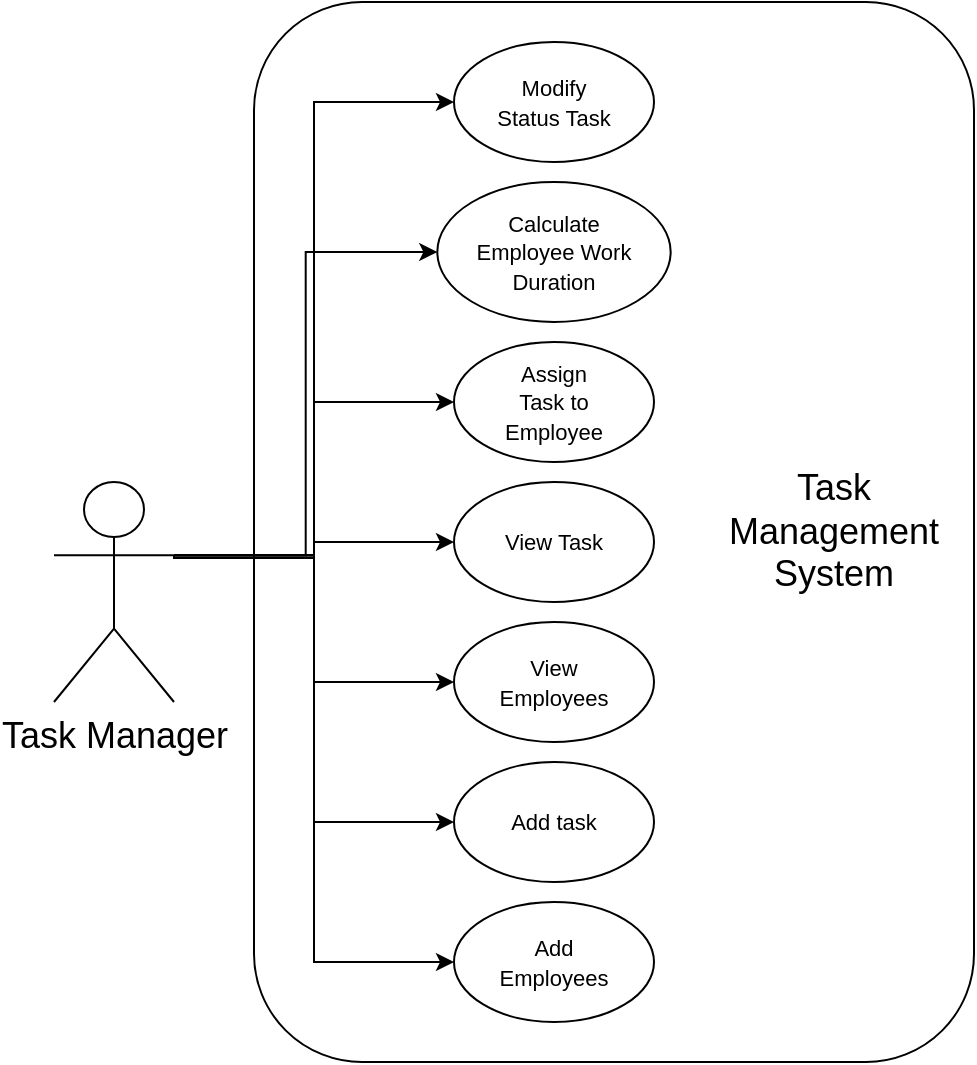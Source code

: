 <mxfile version="26.1.1" pages="3">
  <diagram id="VKGeybWLVRhws4sotMIS" name="UseCaseDiag">
    <mxGraphModel dx="1638" dy="638" grid="1" gridSize="10" guides="1" tooltips="1" connect="1" arrows="1" fold="1" page="1" pageScale="1" pageWidth="827" pageHeight="1169" math="0" shadow="0">
      <root>
        <mxCell id="0" />
        <mxCell id="1" parent="0" />
        <mxCell id="6fCc-tr_FX-mqKk12HPe-21" value="" style="rounded=1;whiteSpace=wrap;html=1;shadow=0;strokeColor=default;" vertex="1" parent="1">
          <mxGeometry x="190" y="10" width="360" height="530" as="geometry" />
        </mxCell>
        <mxCell id="6fCc-tr_FX-mqKk12HPe-22" style="edgeStyle=orthogonalEdgeStyle;rounded=0;orthogonalLoop=1;jettySize=auto;html=1;entryX=0;entryY=0.5;entryDx=0;entryDy=0;" edge="1" parent="1" target="6fCc-tr_FX-mqKk12HPe-6">
          <mxGeometry relative="1" as="geometry">
            <mxPoint x="150" y="287" as="sourcePoint" />
            <Array as="points">
              <mxPoint x="220" y="288" />
              <mxPoint x="220" y="60" />
            </Array>
          </mxGeometry>
        </mxCell>
        <mxCell id="6fCc-tr_FX-mqKk12HPe-26" style="edgeStyle=orthogonalEdgeStyle;rounded=0;orthogonalLoop=1;jettySize=auto;html=1;exitX=1;exitY=0.333;exitDx=0;exitDy=0;exitPerimeter=0;entryX=0;entryY=0.5;entryDx=0;entryDy=0;" edge="1" parent="1" source="6fCc-tr_FX-mqKk12HPe-1" target="6fCc-tr_FX-mqKk12HPe-9">
          <mxGeometry relative="1" as="geometry" />
        </mxCell>
        <mxCell id="6fCc-tr_FX-mqKk12HPe-27" style="edgeStyle=orthogonalEdgeStyle;rounded=0;orthogonalLoop=1;jettySize=auto;html=1;exitX=1;exitY=0.333;exitDx=0;exitDy=0;exitPerimeter=0;entryX=0;entryY=0.5;entryDx=0;entryDy=0;" edge="1" parent="1" source="6fCc-tr_FX-mqKk12HPe-1" target="6fCc-tr_FX-mqKk12HPe-10">
          <mxGeometry relative="1" as="geometry" />
        </mxCell>
        <mxCell id="6fCc-tr_FX-mqKk12HPe-28" style="edgeStyle=orthogonalEdgeStyle;rounded=0;orthogonalLoop=1;jettySize=auto;html=1;exitX=1;exitY=0.333;exitDx=0;exitDy=0;exitPerimeter=0;entryX=0;entryY=0.5;entryDx=0;entryDy=0;" edge="1" parent="1" source="6fCc-tr_FX-mqKk12HPe-1" target="6fCc-tr_FX-mqKk12HPe-16">
          <mxGeometry relative="1" as="geometry" />
        </mxCell>
        <mxCell id="6fCc-tr_FX-mqKk12HPe-29" style="edgeStyle=orthogonalEdgeStyle;rounded=0;orthogonalLoop=1;jettySize=auto;html=1;exitX=1;exitY=0.333;exitDx=0;exitDy=0;exitPerimeter=0;entryX=0;entryY=0.5;entryDx=0;entryDy=0;" edge="1" parent="1" source="6fCc-tr_FX-mqKk12HPe-1" target="6fCc-tr_FX-mqKk12HPe-18">
          <mxGeometry relative="1" as="geometry" />
        </mxCell>
        <mxCell id="6fCc-tr_FX-mqKk12HPe-30" style="edgeStyle=orthogonalEdgeStyle;rounded=0;orthogonalLoop=1;jettySize=auto;html=1;exitX=1;exitY=0.333;exitDx=0;exitDy=0;exitPerimeter=0;entryX=0;entryY=0.5;entryDx=0;entryDy=0;" edge="1" parent="1" source="6fCc-tr_FX-mqKk12HPe-1" target="6fCc-tr_FX-mqKk12HPe-8">
          <mxGeometry relative="1" as="geometry" />
        </mxCell>
        <mxCell id="6fCc-tr_FX-mqKk12HPe-31" style="edgeStyle=orthogonalEdgeStyle;rounded=0;orthogonalLoop=1;jettySize=auto;html=1;exitX=1;exitY=0.333;exitDx=0;exitDy=0;exitPerimeter=0;entryX=0;entryY=0.5;entryDx=0;entryDy=0;" edge="1" parent="1" source="6fCc-tr_FX-mqKk12HPe-1" target="6fCc-tr_FX-mqKk12HPe-7">
          <mxGeometry relative="1" as="geometry" />
        </mxCell>
        <mxCell id="6fCc-tr_FX-mqKk12HPe-1" value="&lt;font style=&quot;font-size: 18px;&quot;&gt;Task Manager&lt;/font&gt;" style="shape=umlActor;verticalLabelPosition=bottom;verticalAlign=top;html=1;outlineConnect=0;" vertex="1" parent="1">
          <mxGeometry x="90" y="250" width="60" height="110" as="geometry" />
        </mxCell>
        <mxCell id="6fCc-tr_FX-mqKk12HPe-6" value="" style="ellipse;whiteSpace=wrap;html=1;" vertex="1" parent="1">
          <mxGeometry x="290" y="30" width="100" height="60" as="geometry" />
        </mxCell>
        <mxCell id="6fCc-tr_FX-mqKk12HPe-7" value="" style="ellipse;whiteSpace=wrap;html=1;" vertex="1" parent="1">
          <mxGeometry x="281.66" y="100" width="116.67" height="70" as="geometry" />
        </mxCell>
        <mxCell id="6fCc-tr_FX-mqKk12HPe-8" value="" style="ellipse;whiteSpace=wrap;html=1;" vertex="1" parent="1">
          <mxGeometry x="290" y="180" width="100" height="60" as="geometry" />
        </mxCell>
        <mxCell id="6fCc-tr_FX-mqKk12HPe-9" value="" style="ellipse;whiteSpace=wrap;html=1;" vertex="1" parent="1">
          <mxGeometry x="290" y="250" width="100" height="60" as="geometry" />
        </mxCell>
        <mxCell id="6fCc-tr_FX-mqKk12HPe-10" value="" style="ellipse;whiteSpace=wrap;html=1;" vertex="1" parent="1">
          <mxGeometry x="290" y="320" width="100" height="60" as="geometry" />
        </mxCell>
        <mxCell id="6fCc-tr_FX-mqKk12HPe-11" value="&lt;font style=&quot;font-size: 11px;&quot;&gt;Modify Status Task&lt;/font&gt;" style="text;html=1;align=center;verticalAlign=middle;whiteSpace=wrap;rounded=0;" vertex="1" parent="1">
          <mxGeometry x="310" y="45" width="60" height="30" as="geometry" />
        </mxCell>
        <mxCell id="6fCc-tr_FX-mqKk12HPe-12" value="&lt;font style=&quot;font-size: 11px;&quot;&gt;Calculate Employee Work Duration&lt;/font&gt;" style="text;html=1;align=center;verticalAlign=middle;whiteSpace=wrap;rounded=0;" vertex="1" parent="1">
          <mxGeometry x="300" y="117.5" width="80" height="35" as="geometry" />
        </mxCell>
        <mxCell id="6fCc-tr_FX-mqKk12HPe-13" value="&lt;font style=&quot;font-size: 11px;&quot;&gt;Assign Task to Employee&lt;/font&gt;" style="text;html=1;align=center;verticalAlign=middle;whiteSpace=wrap;rounded=0;" vertex="1" parent="1">
          <mxGeometry x="310" y="195" width="60" height="30" as="geometry" />
        </mxCell>
        <mxCell id="6fCc-tr_FX-mqKk12HPe-14" value="&lt;font style=&quot;font-size: 11px;&quot;&gt;View Task&lt;/font&gt;" style="text;html=1;align=center;verticalAlign=middle;whiteSpace=wrap;rounded=0;" vertex="1" parent="1">
          <mxGeometry x="310" y="265" width="60" height="30" as="geometry" />
        </mxCell>
        <mxCell id="6fCc-tr_FX-mqKk12HPe-15" value="&lt;font style=&quot;font-size: 11px;&quot;&gt;View Employees&lt;/font&gt;" style="text;html=1;align=center;verticalAlign=middle;whiteSpace=wrap;rounded=0;" vertex="1" parent="1">
          <mxGeometry x="310" y="335" width="60" height="30" as="geometry" />
        </mxCell>
        <mxCell id="6fCc-tr_FX-mqKk12HPe-16" value="" style="ellipse;whiteSpace=wrap;html=1;" vertex="1" parent="1">
          <mxGeometry x="290" y="390" width="100" height="60" as="geometry" />
        </mxCell>
        <mxCell id="6fCc-tr_FX-mqKk12HPe-17" value="&lt;font style=&quot;font-size: 11px;&quot;&gt;Add task&lt;/font&gt;" style="text;html=1;align=center;verticalAlign=middle;whiteSpace=wrap;rounded=0;" vertex="1" parent="1">
          <mxGeometry x="310" y="405" width="60" height="30" as="geometry" />
        </mxCell>
        <mxCell id="6fCc-tr_FX-mqKk12HPe-18" value="" style="ellipse;whiteSpace=wrap;html=1;" vertex="1" parent="1">
          <mxGeometry x="290" y="460" width="100" height="60" as="geometry" />
        </mxCell>
        <mxCell id="6fCc-tr_FX-mqKk12HPe-19" value="&lt;font style=&quot;font-size: 11px;&quot;&gt;Add Employees&lt;/font&gt;" style="text;html=1;align=center;verticalAlign=middle;whiteSpace=wrap;rounded=0;" vertex="1" parent="1">
          <mxGeometry x="310" y="475" width="60" height="30" as="geometry" />
        </mxCell>
        <mxCell id="6fCc-tr_FX-mqKk12HPe-34" value="&lt;font style=&quot;font-size: 18px;&quot;&gt;Task Management System&lt;/font&gt;" style="text;html=1;align=center;verticalAlign=middle;whiteSpace=wrap;rounded=0;" vertex="1" parent="1">
          <mxGeometry x="420" y="225" width="120" height="100" as="geometry" />
        </mxCell>
      </root>
    </mxGraphModel>
  </diagram>
  <diagram id="MboiVmwZRhpDa_53gLs7" name="PackageDiag">
    <mxGraphModel dx="3480" dy="1167" grid="1" gridSize="10" guides="1" tooltips="1" connect="1" arrows="1" fold="1" page="1" pageScale="1" pageWidth="827" pageHeight="1169" math="0" shadow="0">
      <root>
        <mxCell id="0" />
        <mxCell id="1" parent="0" />
        <mxCell id="WvUwmFyPBYXAqWF3TWaz-2" value="" style="group" vertex="1" connectable="0" parent="1">
          <mxGeometry x="1045.5" y="290" width="272.5" height="530" as="geometry" />
        </mxCell>
        <mxCell id="WvUwmFyPBYXAqWF3TWaz-3" value="" style="group" vertex="1" connectable="0" parent="WvUwmFyPBYXAqWF3TWaz-2">
          <mxGeometry width="272.5" height="530" as="geometry" />
        </mxCell>
        <mxCell id="WvUwmFyPBYXAqWF3TWaz-4" value="" style="shape=folder;fontStyle=1;spacingTop=10;tabWidth=123;tabHeight=24;tabPosition=left;html=1;rounded=0;shadow=0;comic=0;labelBackgroundColor=none;strokeWidth=1;fontFamily=Verdana;fontSize=10;align=center;" vertex="1" parent="WvUwmFyPBYXAqWF3TWaz-3">
          <mxGeometry width="270" height="530" as="geometry" />
        </mxCell>
        <mxCell id="WvUwmFyPBYXAqWF3TWaz-5" value="" style="triangle;whiteSpace=wrap;html=1;rounded=0;shadow=0;comic=0;labelBackgroundColor=none;strokeWidth=1;fontFamily=Verdana;fontSize=10;align=center;rotation=-90;" vertex="1" parent="WvUwmFyPBYXAqWF3TWaz-3">
          <mxGeometry x="100" y="2" width="15" height="20" as="geometry" />
        </mxCell>
        <mxCell id="WvUwmFyPBYXAqWF3TWaz-12" value="&lt;font style=&quot;font-size: 24px;&quot;&gt;Data Model&lt;/font&gt;" style="text;align=center;fontStyle=1;verticalAlign=middle;spacingLeft=3;spacingRight=3;strokeColor=none;rotatable=0;points=[[0,0.5],[1,0.5]];portConstraint=eastwest;html=1;" vertex="1" parent="WvUwmFyPBYXAqWF3TWaz-3">
          <mxGeometry x="14.5" y="40" width="183" height="65" as="geometry" />
        </mxCell>
        <mxCell id="WvUwmFyPBYXAqWF3TWaz-42" value="" style="rounded=0;whiteSpace=wrap;html=1;" vertex="1" parent="WvUwmFyPBYXAqWF3TWaz-3">
          <mxGeometry x="45.5" y="130" width="150" height="80" as="geometry" />
        </mxCell>
        <mxCell id="WvUwmFyPBYXAqWF3TWaz-43" value="&lt;font style=&quot;font-size: 18px;&quot;&gt;&lt;b style=&quot;&quot;&gt;Employee&lt;/b&gt;&lt;/font&gt;" style="text;html=1;align=center;verticalAlign=middle;whiteSpace=wrap;rounded=0;" vertex="1" parent="WvUwmFyPBYXAqWF3TWaz-3">
          <mxGeometry x="67" y="152.5" width="107" height="35" as="geometry" />
        </mxCell>
        <mxCell id="WvUwmFyPBYXAqWF3TWaz-44" value="" style="rounded=0;whiteSpace=wrap;html=1;" vertex="1" parent="WvUwmFyPBYXAqWF3TWaz-3">
          <mxGeometry x="60" y="260" width="150" height="80" as="geometry" />
        </mxCell>
        <mxCell id="WvUwmFyPBYXAqWF3TWaz-45" value="&lt;font style=&quot;font-size: 18px;&quot;&gt;&lt;b style=&quot;&quot;&gt;Task&lt;/b&gt;&lt;/font&gt;" style="text;html=1;align=center;verticalAlign=middle;whiteSpace=wrap;rounded=0;" vertex="1" parent="WvUwmFyPBYXAqWF3TWaz-3">
          <mxGeometry x="97.5" y="282.5" width="75" height="35" as="geometry" />
        </mxCell>
        <mxCell id="WvUwmFyPBYXAqWF3TWaz-64" style="edgeStyle=orthogonalEdgeStyle;rounded=0;orthogonalLoop=1;jettySize=auto;html=1;entryX=0.25;entryY=1;entryDx=0;entryDy=0;" edge="1" parent="WvUwmFyPBYXAqWF3TWaz-3" source="WvUwmFyPBYXAqWF3TWaz-46" target="WvUwmFyPBYXAqWF3TWaz-44">
          <mxGeometry relative="1" as="geometry" />
        </mxCell>
        <mxCell id="WvUwmFyPBYXAqWF3TWaz-65" value="Extends" style="edgeLabel;html=1;align=center;verticalAlign=middle;resizable=0;points=[];" vertex="1" connectable="0" parent="WvUwmFyPBYXAqWF3TWaz-64">
          <mxGeometry x="0.196" y="2" relative="1" as="geometry">
            <mxPoint x="1" as="offset" />
          </mxGeometry>
        </mxCell>
        <mxCell id="WvUwmFyPBYXAqWF3TWaz-46" value="" style="rounded=0;whiteSpace=wrap;html=1;" vertex="1" parent="WvUwmFyPBYXAqWF3TWaz-3">
          <mxGeometry x="14.5" y="422.5" width="112.5" height="60" as="geometry" />
        </mxCell>
        <mxCell id="WvUwmFyPBYXAqWF3TWaz-47" value="&lt;font style=&quot;font-size: 14px;&quot;&gt;&lt;b style=&quot;&quot;&gt;SimpleTask&lt;/b&gt;&lt;/font&gt;" style="text;html=1;align=center;verticalAlign=middle;whiteSpace=wrap;rounded=0;" vertex="1" parent="WvUwmFyPBYXAqWF3TWaz-3">
          <mxGeometry x="32.25" y="435" width="87.75" height="35" as="geometry" />
        </mxCell>
        <mxCell id="WvUwmFyPBYXAqWF3TWaz-61" style="edgeStyle=orthogonalEdgeStyle;rounded=0;orthogonalLoop=1;jettySize=auto;html=1;exitX=0.5;exitY=0;exitDx=0;exitDy=0;entryX=0.75;entryY=1;entryDx=0;entryDy=0;" edge="1" parent="WvUwmFyPBYXAqWF3TWaz-3" source="WvUwmFyPBYXAqWF3TWaz-49" target="WvUwmFyPBYXAqWF3TWaz-44">
          <mxGeometry relative="1" as="geometry" />
        </mxCell>
        <mxCell id="WvUwmFyPBYXAqWF3TWaz-66" value="Extends" style="edgeLabel;html=1;align=center;verticalAlign=middle;resizable=0;points=[];" vertex="1" connectable="0" parent="WvUwmFyPBYXAqWF3TWaz-61">
          <mxGeometry x="0.437" y="1" relative="1" as="geometry">
            <mxPoint as="offset" />
          </mxGeometry>
        </mxCell>
        <mxCell id="WvUwmFyPBYXAqWF3TWaz-49" value="" style="rounded=0;whiteSpace=wrap;html=1;" vertex="1" parent="WvUwmFyPBYXAqWF3TWaz-3">
          <mxGeometry x="144.5" y="422.5" width="112.5" height="60" as="geometry" />
        </mxCell>
        <mxCell id="WvUwmFyPBYXAqWF3TWaz-51" value="&lt;b&gt;ComplexTask&lt;/b&gt;" style="text;html=1;align=center;verticalAlign=middle;whiteSpace=wrap;rounded=0;" vertex="1" parent="WvUwmFyPBYXAqWF3TWaz-3">
          <mxGeometry x="162.75" y="437.5" width="76" height="30" as="geometry" />
        </mxCell>
        <mxCell id="WvUwmFyPBYXAqWF3TWaz-13" style="edgeStyle=none;rounded=0;html=1;entryX=0.502;entryY=0.107;entryPerimeter=0;dashed=1;labelBackgroundColor=none;startFill=0;endArrow=open;endFill=0;endSize=10;fontFamily=Verdana;fontSize=10;entryDx=0;entryDy=0;" edge="1" parent="1" source="WvUwmFyPBYXAqWF3TWaz-15" target="WvUwmFyPBYXAqWF3TWaz-17">
          <mxGeometry relative="1" as="geometry" />
        </mxCell>
        <mxCell id="WvUwmFyPBYXAqWF3TWaz-14" style="edgeStyle=elbowEdgeStyle;rounded=0;html=1;dashed=1;labelBackgroundColor=none;startFill=0;endArrow=open;endFill=0;endSize=10;fontFamily=Verdana;fontSize=10;elbow=vertical;" edge="1" parent="1" source="WvUwmFyPBYXAqWF3TWaz-15" target="WvUwmFyPBYXAqWF3TWaz-4">
          <mxGeometry relative="1" as="geometry" />
        </mxCell>
        <mxCell id="WvUwmFyPBYXAqWF3TWaz-15" value="" style="shape=folder;fontStyle=1;spacingTop=10;tabWidth=123;tabHeight=24;tabPosition=left;html=1;rounded=0;shadow=0;comic=0;labelBackgroundColor=none;strokeColor=#000000;strokeWidth=1;fillColor=#ffffff;fontFamily=Verdana;fontSize=10;fontColor=#000000;align=center;" vertex="1" parent="1">
          <mxGeometry x="440.5" y="474.5" width="515" height="240" as="geometry" />
        </mxCell>
        <mxCell id="WvUwmFyPBYXAqWF3TWaz-16" style="edgeStyle=none;rounded=0;html=1;dashed=1;labelBackgroundColor=none;startFill=0;endArrow=open;endFill=0;endSize=10;fontFamily=Verdana;fontSize=10;exitX=1.003;exitY=0.363;exitPerimeter=0;" edge="1" parent="1" source="WvUwmFyPBYXAqWF3TWaz-17" target="WvUwmFyPBYXAqWF3TWaz-4">
          <mxGeometry relative="1" as="geometry" />
        </mxCell>
        <mxCell id="WvUwmFyPBYXAqWF3TWaz-17" value="" style="shape=folder;fontStyle=1;spacingTop=10;tabWidth=123;tabHeight=24;tabPosition=left;html=1;rounded=0;shadow=0;comic=0;labelBackgroundColor=none;strokeWidth=1;fontFamily=Verdana;fontSize=10;align=center;" vertex="1" parent="1">
          <mxGeometry x="440" y="770" width="520" height="240" as="geometry" />
        </mxCell>
        <mxCell id="WvUwmFyPBYXAqWF3TWaz-18" value="" style="triangle;whiteSpace=wrap;html=1;rounded=0;shadow=0;comic=0;labelBackgroundColor=none;strokeWidth=1;fontFamily=Verdana;fontSize=10;align=center;rotation=-90;" vertex="1" parent="1">
          <mxGeometry x="649.5" y="776.5" width="15" height="20" as="geometry" />
        </mxCell>
        <mxCell id="WvUwmFyPBYXAqWF3TWaz-19" value="" style="triangle;whiteSpace=wrap;html=1;rounded=0;shadow=0;comic=0;labelBackgroundColor=none;strokeColor=#000000;strokeWidth=1;fillColor=#ffffff;fontFamily=Verdana;fontSize=10;fontColor=#000000;align=center;rotation=-90;" vertex="1" parent="1">
          <mxGeometry x="538.5" y="476.5" width="15" height="20" as="geometry" />
        </mxCell>
        <mxCell id="WvUwmFyPBYXAqWF3TWaz-20" style="edgeStyle=none;rounded=0;html=1;dashed=1;labelBackgroundColor=none;startFill=0;endArrow=open;endFill=0;endSize=10;fontFamily=Verdana;fontSize=10;entryX=0.495;entryY=0.115;entryDx=0;entryDy=0;entryPerimeter=0;exitX=0.5;exitY=1;exitDx=0;exitDy=0;exitPerimeter=0;" edge="1" parent="1" source="WvUwmFyPBYXAqWF3TWaz-28" target="WvUwmFyPBYXAqWF3TWaz-15">
          <mxGeometry relative="1" as="geometry">
            <mxPoint x="692.085" y="420.0" as="sourcePoint" />
            <mxPoint x="690" y="504.82" as="targetPoint" />
          </mxGeometry>
        </mxCell>
        <mxCell id="WvUwmFyPBYXAqWF3TWaz-21" style="edgeStyle=none;rounded=0;html=1;dashed=1;labelBackgroundColor=none;startFill=0;endArrow=open;endFill=0;endSize=10;fontFamily=Verdana;fontSize=10;entryX=0.013;entryY=0.363;entryDx=0;entryDy=0;entryPerimeter=0;exitX=0;exitY=0;exitDx=515;exitDy=132;exitPerimeter=0;" edge="1" parent="1" source="WvUwmFyPBYXAqWF3TWaz-28" target="WvUwmFyPBYXAqWF3TWaz-4">
          <mxGeometry relative="1" as="geometry">
            <mxPoint x="924.387" y="343.74" as="sourcePoint" />
          </mxGeometry>
        </mxCell>
        <mxCell id="WvUwmFyPBYXAqWF3TWaz-23" value="&lt;font style=&quot;font-size: 24px;&quot;&gt;Business Logic&lt;/font&gt;" style="text;align=center;fontStyle=1;verticalAlign=middle;spacingLeft=3;spacingRight=3;strokeColor=none;rotatable=0;points=[[0,0.5],[1,0.5]];portConstraint=eastwest;html=1;" vertex="1" parent="1">
          <mxGeometry x="466.5" y="510" width="183" height="65" as="geometry" />
        </mxCell>
        <mxCell id="WvUwmFyPBYXAqWF3TWaz-27" value="&lt;font style=&quot;font-size: 24px;&quot;&gt;Data Access&lt;/font&gt;" style="text;align=center;fontStyle=1;verticalAlign=middle;spacingLeft=3;spacingRight=3;strokeColor=none;rotatable=0;points=[[0,0.5],[1,0.5]];portConstraint=eastwest;html=1;" vertex="1" parent="1">
          <mxGeometry x="466.5" y="810" width="183" height="65" as="geometry" />
        </mxCell>
        <mxCell id="WvUwmFyPBYXAqWF3TWaz-28" value="" style="shape=folder;fontStyle=1;spacingTop=10;tabWidth=123;tabHeight=24;tabPosition=left;html=1;rounded=0;shadow=0;comic=0;labelBackgroundColor=none;strokeColor=#000000;strokeWidth=1;fillColor=#ffffff;fontFamily=Verdana;fontSize=10;fontColor=#000000;align=center;" vertex="1" parent="1">
          <mxGeometry x="440" y="180" width="515" height="240" as="geometry" />
        </mxCell>
        <mxCell id="WvUwmFyPBYXAqWF3TWaz-30" value="&lt;font style=&quot;font-size: 24px;&quot;&gt;GUI&lt;/font&gt;" style="text;align=center;fontStyle=1;verticalAlign=middle;spacingLeft=3;spacingRight=3;strokeColor=none;rotatable=0;points=[[0,0.5],[1,0.5]];portConstraint=eastwest;html=1;" vertex="1" parent="1">
          <mxGeometry x="440.5" y="210" width="103.5" height="65" as="geometry" />
        </mxCell>
        <mxCell id="WvUwmFyPBYXAqWF3TWaz-33" style="edgeStyle=orthogonalEdgeStyle;rounded=0;orthogonalLoop=1;jettySize=auto;html=1;exitX=0.75;exitY=0;exitDx=0;exitDy=0;entryX=1;entryY=0;entryDx=0;entryDy=0;" edge="1" parent="1" source="WvUwmFyPBYXAqWF3TWaz-31" target="WvUwmFyPBYXAqWF3TWaz-32">
          <mxGeometry relative="1" as="geometry" />
        </mxCell>
        <mxCell id="WvUwmFyPBYXAqWF3TWaz-31" value="" style="rounded=0;whiteSpace=wrap;html=1;" vertex="1" parent="1">
          <mxGeometry x="677" y="280" width="150" height="80" as="geometry" />
        </mxCell>
        <mxCell id="WvUwmFyPBYXAqWF3TWaz-32" value="&lt;font style=&quot;font-size: 18px;&quot;&gt;&lt;b style=&quot;&quot;&gt;GUI&lt;/b&gt;&lt;/font&gt;" style="text;html=1;align=center;verticalAlign=middle;whiteSpace=wrap;rounded=0;" vertex="1" parent="1">
          <mxGeometry x="714.5" y="302.5" width="75" height="35" as="geometry" />
        </mxCell>
        <mxCell id="WvUwmFyPBYXAqWF3TWaz-35" value="" style="rounded=0;whiteSpace=wrap;html=1;" vertex="1" parent="1">
          <mxGeometry x="677" y="590" width="150" height="80" as="geometry" />
        </mxCell>
        <mxCell id="WvUwmFyPBYXAqWF3TWaz-36" value="&lt;font style=&quot;font-size: 18px;&quot;&gt;&lt;b style=&quot;&quot;&gt;TaskService&lt;/b&gt;&lt;/font&gt;" style="text;html=1;align=center;verticalAlign=middle;whiteSpace=wrap;rounded=0;" vertex="1" parent="1">
          <mxGeometry x="694.25" y="612.5" width="115.5" height="35" as="geometry" />
        </mxCell>
        <mxCell id="WvUwmFyPBYXAqWF3TWaz-37" value="" style="rounded=0;whiteSpace=wrap;html=1;" vertex="1" parent="1">
          <mxGeometry x="490" y="890" width="198.5" height="80" as="geometry" />
        </mxCell>
        <mxCell id="WvUwmFyPBYXAqWF3TWaz-38" value="&lt;font style=&quot;font-size: 18px;&quot;&gt;&lt;b style=&quot;&quot;&gt;PersistanceUtility&lt;/b&gt;&lt;/font&gt;" style="text;html=1;align=center;verticalAlign=middle;whiteSpace=wrap;rounded=0;" vertex="1" parent="1">
          <mxGeometry x="510" y="912.5" width="160" height="35" as="geometry" />
        </mxCell>
        <mxCell id="WvUwmFyPBYXAqWF3TWaz-39" value="" style="rounded=0;whiteSpace=wrap;html=1;" vertex="1" parent="1">
          <mxGeometry x="750" y="890" width="180" height="80" as="geometry" />
        </mxCell>
        <mxCell id="WvUwmFyPBYXAqWF3TWaz-40" value="&lt;font style=&quot;font-size: 18px;&quot;&gt;&lt;b style=&quot;&quot;&gt;TaskRepository&lt;/b&gt;&lt;/font&gt;" style="text;html=1;align=center;verticalAlign=middle;whiteSpace=wrap;rounded=0;" vertex="1" parent="1">
          <mxGeometry x="770" y="912.5" width="150" height="35" as="geometry" />
        </mxCell>
      </root>
    </mxGraphModel>
  </diagram>
  <diagram id="2kjtcZp0F91dAEvhAOhE" name="ClassDiagram">
    <mxGraphModel dx="2625" dy="1305" grid="1" gridSize="10" guides="1" tooltips="1" connect="1" arrows="1" fold="1" page="1" pageScale="1" pageWidth="3300" pageHeight="4681" math="0" shadow="0">
      <root>
        <mxCell id="0" />
        <mxCell id="1" parent="0" />
        <mxCell id="84lccuRjiSS5nsWDbqrU-102" value="" style="group" vertex="1" connectable="0" parent="1">
          <mxGeometry x="550" y="230" width="600" height="440" as="geometry" />
        </mxCell>
        <mxCell id="84lccuRjiSS5nsWDbqrU-103" value="" style="shape=folder;fontStyle=1;spacingTop=10;tabWidth=40;tabHeight=14;tabPosition=left;html=1;whiteSpace=wrap;" vertex="1" parent="84lccuRjiSS5nsWDbqrU-102">
          <mxGeometry width="600" height="440" as="geometry" />
        </mxCell>
        <mxCell id="84lccuRjiSS5nsWDbqrU-104" value="TaskService" style="swimlane;fontStyle=2;align=center;verticalAlign=top;childLayout=stackLayout;horizontal=1;startSize=26;horizontalStack=0;resizeParent=1;resizeLast=0;collapsible=1;marginBottom=0;rounded=0;shadow=0;strokeWidth=1;" vertex="1" parent="84lccuRjiSS5nsWDbqrU-102">
          <mxGeometry x="210" y="76" width="350" height="330" as="geometry">
            <mxRectangle x="230" y="140" width="160" height="26" as="alternateBounds" />
          </mxGeometry>
        </mxCell>
        <mxCell id="84lccuRjiSS5nsWDbqrU-105" value="taskrepository: TaskRepository" style="text;align=left;verticalAlign=top;spacingLeft=4;spacingRight=4;overflow=hidden;rotatable=0;points=[[0,0.5],[1,0.5]];portConstraint=eastwest;rounded=0;shadow=0;html=0;" vertex="1" parent="84lccuRjiSS5nsWDbqrU-104">
          <mxGeometry y="26" width="350" height="26" as="geometry" />
        </mxCell>
        <mxCell id="84lccuRjiSS5nsWDbqrU-106" value="" style="line;html=1;strokeWidth=1;align=left;verticalAlign=middle;spacingTop=-1;spacingLeft=3;spacingRight=3;rotatable=0;labelPosition=right;points=[];portConstraint=eastwest;" vertex="1" parent="84lccuRjiSS5nsWDbqrU-104">
          <mxGeometry y="52" width="350" height="8" as="geometry" />
        </mxCell>
        <mxCell id="84lccuRjiSS5nsWDbqrU-107" value="addTask(Task): void" style="text;align=left;verticalAlign=top;spacingLeft=4;spacingRight=4;overflow=hidden;rotatable=0;points=[[0,0.5],[1,0.5]];portConstraint=eastwest;rounded=0;shadow=0;html=0;" vertex="1" parent="84lccuRjiSS5nsWDbqrU-104">
          <mxGeometry y="60" width="350" height="26" as="geometry" />
        </mxCell>
        <mxCell id="84lccuRjiSS5nsWDbqrU-108" value="addEmployee(Employee): void" style="text;align=left;verticalAlign=top;spacingLeft=4;spacingRight=4;overflow=hidden;rotatable=0;points=[[0,0.5],[1,0.5]];portConstraint=eastwest;rounded=0;shadow=0;html=0;" vertex="1" parent="84lccuRjiSS5nsWDbqrU-104">
          <mxGeometry y="86" width="350" height="26" as="geometry" />
        </mxCell>
        <mxCell id="84lccuRjiSS5nsWDbqrU-109" value="assignTaskToEmployee(Employee, Task): void" style="text;align=left;verticalAlign=top;spacingLeft=4;spacingRight=4;overflow=hidden;rotatable=0;points=[[0,0.5],[1,0.5]];portConstraint=eastwest;rounded=0;shadow=0;html=0;" vertex="1" parent="84lccuRjiSS5nsWDbqrU-104">
          <mxGeometry y="112" width="350" height="26" as="geometry" />
        </mxCell>
        <mxCell id="84lccuRjiSS5nsWDbqrU-110" value="modifyTaskStatus(int, String): boolean" style="text;align=left;verticalAlign=top;spacingLeft=4;spacingRight=4;overflow=hidden;rotatable=0;points=[[0,0.5],[1,0.5]];portConstraint=eastwest;rounded=0;shadow=0;html=0;" vertex="1" parent="84lccuRjiSS5nsWDbqrU-104">
          <mxGeometry y="138" width="350" height="26" as="geometry" />
        </mxCell>
        <mxCell id="84lccuRjiSS5nsWDbqrU-111" value="getAllTasks(): List&lt;Task&gt;" style="text;align=left;verticalAlign=top;spacingLeft=4;spacingRight=4;overflow=hidden;rotatable=0;points=[[0,0.5],[1,0.5]];portConstraint=eastwest;rounded=0;shadow=0;html=0;" vertex="1" parent="84lccuRjiSS5nsWDbqrU-104">
          <mxGeometry y="164" width="350" height="26" as="geometry" />
        </mxCell>
        <mxCell id="84lccuRjiSS5nsWDbqrU-112" value="loadData(): void" style="text;align=left;verticalAlign=top;spacingLeft=4;spacingRight=4;overflow=hidden;rotatable=0;points=[[0,0.5],[1,0.5]];portConstraint=eastwest;rounded=0;shadow=0;html=0;" vertex="1" parent="84lccuRjiSS5nsWDbqrU-104">
          <mxGeometry y="190" width="350" height="26" as="geometry" />
        </mxCell>
        <mxCell id="84lccuRjiSS5nsWDbqrU-113" value="calculateEmployeeWorkDuration(Employee): int" style="text;align=left;verticalAlign=top;spacingLeft=4;spacingRight=4;overflow=hidden;rotatable=0;points=[[0,0.5],[1,0.5]];portConstraint=eastwest;rounded=0;shadow=0;html=0;" vertex="1" parent="84lccuRjiSS5nsWDbqrU-104">
          <mxGeometry y="216" width="350" height="26" as="geometry" />
        </mxCell>
        <mxCell id="84lccuRjiSS5nsWDbqrU-114" value="getAllEmployees(): List &lt;Employee&gt;" style="text;align=left;verticalAlign=top;spacingLeft=4;spacingRight=4;overflow=hidden;rotatable=0;points=[[0,0.5],[1,0.5]];portConstraint=eastwest;rounded=0;shadow=0;html=0;" vertex="1" parent="84lccuRjiSS5nsWDbqrU-104">
          <mxGeometry y="242" width="350" height="26" as="geometry" />
        </mxCell>
        <mxCell id="84lccuRjiSS5nsWDbqrU-115" value="saveAllData(): void" style="text;align=left;verticalAlign=top;spacingLeft=4;spacingRight=4;overflow=hidden;rotatable=0;points=[[0,0.5],[1,0.5]];portConstraint=eastwest;rounded=0;shadow=0;html=0;" vertex="1" parent="84lccuRjiSS5nsWDbqrU-104">
          <mxGeometry y="268" width="350" height="26" as="geometry" />
        </mxCell>
        <mxCell id="84lccuRjiSS5nsWDbqrU-116" value="getTasksByEmployee(Employee): List &lt;Task&gt;" style="text;align=left;verticalAlign=top;spacingLeft=4;spacingRight=4;overflow=hidden;rotatable=0;points=[[0,0.5],[1,0.5]];portConstraint=eastwest;rounded=0;shadow=0;html=0;" vertex="1" parent="84lccuRjiSS5nsWDbqrU-104">
          <mxGeometry y="294" width="350" height="26" as="geometry" />
        </mxCell>
        <mxCell id="84lccuRjiSS5nsWDbqrU-117" value="&lt;font style=&quot;font-size: 25px;&quot;&gt;Business_Services&lt;/font&gt;" style="text;align=center;fontStyle=1;verticalAlign=middle;spacingLeft=3;spacingRight=3;strokeColor=none;rotatable=0;points=[[0,0.5],[1,0.5]];portConstraint=eastwest;html=1;" vertex="1" parent="84lccuRjiSS5nsWDbqrU-102">
          <mxGeometry x="30" y="36" width="220" height="30" as="geometry" />
        </mxCell>
        <mxCell id="84lccuRjiSS5nsWDbqrU-118" value="" style="shape=folder;fontStyle=1;spacingTop=10;tabWidth=40;tabHeight=14;tabPosition=left;html=1;whiteSpace=wrap;" vertex="1" parent="1">
          <mxGeometry x="1300" y="170" width="1040" height="670" as="geometry" />
        </mxCell>
        <mxCell id="84lccuRjiSS5nsWDbqrU-119" value="&lt;font style=&quot;font-size: 25px;&quot;&gt;Persistance_UtilsAndRepository&lt;/font&gt;" style="text;align=center;fontStyle=1;verticalAlign=middle;spacingLeft=3;spacingRight=3;strokeColor=none;rotatable=0;points=[[0,0.5],[1,0.5]];portConstraint=eastwest;html=1;" vertex="1" parent="1">
          <mxGeometry x="1330" y="220" width="430" height="44" as="geometry" />
        </mxCell>
        <mxCell id="84lccuRjiSS5nsWDbqrU-120" value="TaskRepository" style="swimlane;fontStyle=2;align=center;verticalAlign=top;childLayout=stackLayout;horizontal=1;startSize=26;horizontalStack=0;resizeParent=1;resizeLast=0;collapsible=1;marginBottom=0;rounded=0;shadow=0;strokeWidth=1;" vertex="1" parent="1">
          <mxGeometry x="1870" y="290" width="350" height="500" as="geometry">
            <mxRectangle x="230" y="140" width="160" height="26" as="alternateBounds" />
          </mxGeometry>
        </mxCell>
        <mxCell id="84lccuRjiSS5nsWDbqrU-121" value="MAP_FILE: String" style="text;align=left;verticalAlign=top;spacingLeft=4;spacingRight=4;overflow=hidden;rotatable=0;points=[[0,0.5],[1,0.5]];portConstraint=eastwest;" vertex="1" parent="84lccuRjiSS5nsWDbqrU-120">
          <mxGeometry y="26" width="350" height="26" as="geometry" />
        </mxCell>
        <mxCell id="84lccuRjiSS5nsWDbqrU-122" value="EMPLOYEES_FILE: String" style="text;align=left;verticalAlign=top;spacingLeft=4;spacingRight=4;overflow=hidden;rotatable=0;points=[[0,0.5],[1,0.5]];portConstraint=eastwest;rounded=0;shadow=0;html=0;" vertex="1" parent="84lccuRjiSS5nsWDbqrU-120">
          <mxGeometry y="52" width="350" height="26" as="geometry" />
        </mxCell>
        <mxCell id="84lccuRjiSS5nsWDbqrU-123" value="TASKS_FILE: String" style="text;align=left;verticalAlign=top;spacingLeft=4;spacingRight=4;overflow=hidden;rotatable=0;points=[[0,0.5],[1,0.5]];portConstraint=eastwest;rounded=0;shadow=0;html=0;" vertex="1" parent="84lccuRjiSS5nsWDbqrU-120">
          <mxGeometry y="78" width="350" height="26" as="geometry" />
        </mxCell>
        <mxCell id="84lccuRjiSS5nsWDbqrU-124" value="employees: List &lt; Employee&gt;" style="text;align=left;verticalAlign=top;spacingLeft=4;spacingRight=4;overflow=hidden;rotatable=0;points=[[0,0.5],[1,0.5]];portConstraint=eastwest;rounded=0;shadow=0;html=0;" vertex="1" parent="84lccuRjiSS5nsWDbqrU-120">
          <mxGeometry y="104" width="350" height="26" as="geometry" />
        </mxCell>
        <mxCell id="84lccuRjiSS5nsWDbqrU-125" value="tasks: List &lt;Task&gt;" style="text;align=left;verticalAlign=top;spacingLeft=4;spacingRight=4;overflow=hidden;rotatable=0;points=[[0,0.5],[1,0.5]];portConstraint=eastwest;rounded=0;shadow=0;html=0;" vertex="1" parent="84lccuRjiSS5nsWDbqrU-120">
          <mxGeometry y="130" width="350" height="26" as="geometry" />
        </mxCell>
        <mxCell id="84lccuRjiSS5nsWDbqrU-126" value="MapET: Map &lt;Employee, List &lt;Task&gt;&gt;" style="text;align=left;verticalAlign=top;spacingLeft=4;spacingRight=4;overflow=hidden;rotatable=0;points=[[0,0.5],[1,0.5]];portConstraint=eastwest;rounded=0;shadow=0;html=0;" vertex="1" parent="84lccuRjiSS5nsWDbqrU-120">
          <mxGeometry y="156" width="350" height="26" as="geometry" />
        </mxCell>
        <mxCell id="84lccuRjiSS5nsWDbqrU-127" value="" style="line;html=1;strokeWidth=1;align=left;verticalAlign=middle;spacingTop=-1;spacingLeft=3;spacingRight=3;rotatable=0;labelPosition=right;points=[];portConstraint=eastwest;" vertex="1" parent="84lccuRjiSS5nsWDbqrU-120">
          <mxGeometry y="182" width="350" height="8" as="geometry" />
        </mxCell>
        <mxCell id="84lccuRjiSS5nsWDbqrU-128" value="saveEmployeeTasks(): void" style="text;align=left;verticalAlign=top;spacingLeft=4;spacingRight=4;overflow=hidden;rotatable=0;points=[[0,0.5],[1,0.5]];portConstraint=eastwest;rounded=0;shadow=0;html=0;" vertex="1" parent="84lccuRjiSS5nsWDbqrU-120">
          <mxGeometry y="190" width="350" height="26" as="geometry" />
        </mxCell>
        <mxCell id="84lccuRjiSS5nsWDbqrU-129" value="addTask(Task): void" style="text;align=left;verticalAlign=top;spacingLeft=4;spacingRight=4;overflow=hidden;rotatable=0;points=[[0,0.5],[1,0.5]];portConstraint=eastwest;rounded=0;shadow=0;html=0;" vertex="1" parent="84lccuRjiSS5nsWDbqrU-120">
          <mxGeometry y="216" width="350" height="26" as="geometry" />
        </mxCell>
        <mxCell id="84lccuRjiSS5nsWDbqrU-130" value="getEmployees(): List &lt;Employee&gt;" style="text;align=left;verticalAlign=top;spacingLeft=4;spacingRight=4;overflow=hidden;rotatable=0;points=[[0,0.5],[1,0.5]];portConstraint=eastwest;rounded=0;shadow=0;html=0;" vertex="1" parent="84lccuRjiSS5nsWDbqrU-120">
          <mxGeometry y="242" width="350" height="26" as="geometry" />
        </mxCell>
        <mxCell id="84lccuRjiSS5nsWDbqrU-131" value="getTaskById(int): Task" style="text;align=left;verticalAlign=top;spacingLeft=4;spacingRight=4;overflow=hidden;rotatable=0;points=[[0,0.5],[1,0.5]];portConstraint=eastwest;rounded=0;shadow=0;html=0;" vertex="1" parent="84lccuRjiSS5nsWDbqrU-120">
          <mxGeometry y="268" width="350" height="26" as="geometry" />
        </mxCell>
        <mxCell id="84lccuRjiSS5nsWDbqrU-132" value="getTasks(): List &lt;Task&gt;" style="text;align=left;verticalAlign=top;spacingLeft=4;spacingRight=4;overflow=hidden;rotatable=0;points=[[0,0.5],[1,0.5]];portConstraint=eastwest;rounded=0;shadow=0;html=0;" vertex="1" parent="84lccuRjiSS5nsWDbqrU-120">
          <mxGeometry y="294" width="350" height="26" as="geometry" />
        </mxCell>
        <mxCell id="84lccuRjiSS5nsWDbqrU-133" value="saveTask(): void" style="text;align=left;verticalAlign=top;spacingLeft=4;spacingRight=4;overflow=hidden;rotatable=0;points=[[0,0.5],[1,0.5]];portConstraint=eastwest;rounded=0;shadow=0;html=0;" vertex="1" parent="84lccuRjiSS5nsWDbqrU-120">
          <mxGeometry y="320" width="350" height="26" as="geometry" />
        </mxCell>
        <mxCell id="84lccuRjiSS5nsWDbqrU-134" value="saveAll(): void" style="text;align=left;verticalAlign=top;spacingLeft=4;spacingRight=4;overflow=hidden;rotatable=0;points=[[0,0.5],[1,0.5]];portConstraint=eastwest;rounded=0;shadow=0;html=0;" vertex="1" parent="84lccuRjiSS5nsWDbqrU-120">
          <mxGeometry y="346" width="350" height="26" as="geometry" />
        </mxCell>
        <mxCell id="84lccuRjiSS5nsWDbqrU-135" value="assignTaskToEmployee(Employee,Task): void" style="text;align=left;verticalAlign=top;spacingLeft=4;spacingRight=4;overflow=hidden;rotatable=0;points=[[0,0.5],[1,0.5]];portConstraint=eastwest;rounded=0;shadow=0;html=0;" vertex="1" parent="84lccuRjiSS5nsWDbqrU-120">
          <mxGeometry y="372" width="350" height="26" as="geometry" />
        </mxCell>
        <mxCell id="84lccuRjiSS5nsWDbqrU-136" value="saveEmployees(): void" style="text;align=left;verticalAlign=top;spacingLeft=4;spacingRight=4;overflow=hidden;rotatable=0;points=[[0,0.5],[1,0.5]];portConstraint=eastwest;rounded=0;shadow=0;html=0;" vertex="1" parent="84lccuRjiSS5nsWDbqrU-120">
          <mxGeometry y="398" width="350" height="26" as="geometry" />
        </mxCell>
        <mxCell id="84lccuRjiSS5nsWDbqrU-137" value="addEmployee(Employee): void" style="text;align=left;verticalAlign=top;spacingLeft=4;spacingRight=4;overflow=hidden;rotatable=0;points=[[0,0.5],[1,0.5]];portConstraint=eastwest;rounded=0;shadow=0;html=0;" vertex="1" parent="84lccuRjiSS5nsWDbqrU-120">
          <mxGeometry y="424" width="350" height="26" as="geometry" />
        </mxCell>
        <mxCell id="84lccuRjiSS5nsWDbqrU-138" value="getTaskByEmployee(Employee): List &lt;Task&gt;" style="text;align=left;verticalAlign=top;spacingLeft=4;spacingRight=4;overflow=hidden;rotatable=0;points=[[0,0.5],[1,0.5]];portConstraint=eastwest;rounded=0;shadow=0;html=0;" vertex="1" parent="84lccuRjiSS5nsWDbqrU-120">
          <mxGeometry y="450" width="350" height="26" as="geometry" />
        </mxCell>
        <mxCell id="84lccuRjiSS5nsWDbqrU-139" value="PersistanceUtility" style="swimlane;fontStyle=2;align=center;verticalAlign=top;childLayout=stackLayout;horizontal=1;startSize=26;horizontalStack=0;resizeParent=1;resizeLast=0;collapsible=1;marginBottom=0;rounded=0;shadow=0;strokeWidth=1;" vertex="1" parent="1">
          <mxGeometry x="1530" y="350" width="260" height="86" as="geometry">
            <mxRectangle x="230" y="140" width="160" height="26" as="alternateBounds" />
          </mxGeometry>
        </mxCell>
        <mxCell id="84lccuRjiSS5nsWDbqrU-140" value="saveData(Object, String): void" style="text;align=left;verticalAlign=top;spacingLeft=4;spacingRight=4;overflow=hidden;rotatable=0;points=[[0,0.5],[1,0.5]];portConstraint=eastwest;rounded=0;shadow=0;html=0;" vertex="1" parent="84lccuRjiSS5nsWDbqrU-139">
          <mxGeometry y="26" width="260" height="26" as="geometry" />
        </mxCell>
        <mxCell id="84lccuRjiSS5nsWDbqrU-141" value="loadData(): " style="text;align=left;verticalAlign=top;spacingLeft=4;spacingRight=4;overflow=hidden;rotatable=0;points=[[0,0.5],[1,0.5]];portConstraint=eastwest;rounded=0;shadow=0;html=0;" vertex="1" parent="84lccuRjiSS5nsWDbqrU-139">
          <mxGeometry y="52" width="260" height="26" as="geometry" />
        </mxCell>
        <mxCell id="84lccuRjiSS5nsWDbqrU-142" value="" style="group" vertex="1" connectable="0" parent="1">
          <mxGeometry x="570" y="920" width="600" height="440" as="geometry" />
        </mxCell>
        <mxCell id="84lccuRjiSS5nsWDbqrU-143" value="" style="shape=folder;fontStyle=1;spacingTop=10;tabWidth=40;tabHeight=14;tabPosition=left;html=1;whiteSpace=wrap;" vertex="1" parent="84lccuRjiSS5nsWDbqrU-142">
          <mxGeometry width="600" height="440" as="geometry" />
        </mxCell>
        <mxCell id="84lccuRjiSS5nsWDbqrU-144" value="GUI" style="swimlane;fontStyle=2;align=center;verticalAlign=top;childLayout=stackLayout;horizontal=1;startSize=26;horizontalStack=0;resizeParent=1;resizeLast=0;collapsible=1;marginBottom=0;rounded=0;shadow=0;strokeWidth=1;" vertex="1" parent="84lccuRjiSS5nsWDbqrU-142">
          <mxGeometry x="240" y="40" width="310" height="372" as="geometry">
            <mxRectangle x="230" y="140" width="160" height="26" as="alternateBounds" />
          </mxGeometry>
        </mxCell>
        <mxCell id="84lccuRjiSS5nsWDbqrU-145" value="taskService: TaskService" style="text;align=left;verticalAlign=top;spacingLeft=4;spacingRight=4;overflow=hidden;rotatable=0;points=[[0,0.5],[1,0.5]];portConstraint=eastwest;" vertex="1" parent="84lccuRjiSS5nsWDbqrU-144">
          <mxGeometry y="26" width="310" height="26" as="geometry" />
        </mxCell>
        <mxCell id="84lccuRjiSS5nsWDbqrU-146" value="taskrepository: TaskRepository" style="text;align=left;verticalAlign=top;spacingLeft=4;spacingRight=4;overflow=hidden;rotatable=0;points=[[0,0.5],[1,0.5]];portConstraint=eastwest;rounded=0;shadow=0;html=0;" vertex="1" parent="84lccuRjiSS5nsWDbqrU-144">
          <mxGeometry y="52" width="310" height="26" as="geometry" />
        </mxCell>
        <mxCell id="84lccuRjiSS5nsWDbqrU-147" value="" style="line;html=1;strokeWidth=1;align=left;verticalAlign=middle;spacingTop=-1;spacingLeft=3;spacingRight=3;rotatable=0;labelPosition=right;points=[];portConstraint=eastwest;" vertex="1" parent="84lccuRjiSS5nsWDbqrU-144">
          <mxGeometry y="78" width="310" height="8" as="geometry" />
        </mxCell>
        <mxCell id="84lccuRjiSS5nsWDbqrU-148" value="main(String[]): void" style="text;align=left;verticalAlign=top;spacingLeft=4;spacingRight=4;overflow=hidden;rotatable=0;points=[[0,0.5],[1,0.5]];portConstraint=eastwest;rounded=0;shadow=0;html=0;" vertex="1" parent="84lccuRjiSS5nsWDbqrU-144">
          <mxGeometry y="86" width="310" height="26" as="geometry" />
        </mxCell>
        <mxCell id="84lccuRjiSS5nsWDbqrU-149" value="viewTasksByEmployee(): void" style="text;align=left;verticalAlign=top;spacingLeft=4;spacingRight=4;overflow=hidden;rotatable=0;points=[[0,0.5],[1,0.5]];portConstraint=eastwest;rounded=0;shadow=0;html=0;" vertex="1" parent="84lccuRjiSS5nsWDbqrU-144">
          <mxGeometry y="112" width="310" height="26" as="geometry" />
        </mxCell>
        <mxCell id="84lccuRjiSS5nsWDbqrU-150" value="selectTask(): Task" style="text;align=left;verticalAlign=top;spacingLeft=4;spacingRight=4;overflow=hidden;rotatable=0;points=[[0,0.5],[1,0.5]];portConstraint=eastwest;rounded=0;shadow=0;html=0;" vertex="1" parent="84lccuRjiSS5nsWDbqrU-144">
          <mxGeometry y="138" width="310" height="26" as="geometry" />
        </mxCell>
        <mxCell id="84lccuRjiSS5nsWDbqrU-151" value="selectEmployee(): Employee" style="text;align=left;verticalAlign=top;spacingLeft=4;spacingRight=4;overflow=hidden;rotatable=0;points=[[0,0.5],[1,0.5]];portConstraint=eastwest;rounded=0;shadow=0;html=0;" vertex="1" parent="84lccuRjiSS5nsWDbqrU-144">
          <mxGeometry y="164" width="310" height="26" as="geometry" />
        </mxCell>
        <mxCell id="84lccuRjiSS5nsWDbqrU-152" value="viewTasks(): void" style="text;align=left;verticalAlign=top;spacingLeft=4;spacingRight=4;overflow=hidden;rotatable=0;points=[[0,0.5],[1,0.5]];portConstraint=eastwest;rounded=0;shadow=0;html=0;" vertex="1" parent="84lccuRjiSS5nsWDbqrU-144">
          <mxGeometry y="190" width="310" height="26" as="geometry" />
        </mxCell>
        <mxCell id="84lccuRjiSS5nsWDbqrU-153" value="viewEmployees(): void" style="text;align=left;verticalAlign=top;spacingLeft=4;spacingRight=4;overflow=hidden;rotatable=0;points=[[0,0.5],[1,0.5]];portConstraint=eastwest;rounded=0;shadow=0;html=0;" vertex="1" parent="84lccuRjiSS5nsWDbqrU-144">
          <mxGeometry y="216" width="310" height="26" as="geometry" />
        </mxCell>
        <mxCell id="84lccuRjiSS5nsWDbqrU-154" value="openAddEmployeePanel(): void" style="text;align=left;verticalAlign=top;spacingLeft=4;spacingRight=4;overflow=hidden;rotatable=0;points=[[0,0.5],[1,0.5]];portConstraint=eastwest;rounded=0;shadow=0;html=0;" vertex="1" parent="84lccuRjiSS5nsWDbqrU-144">
          <mxGeometry y="242" width="310" height="26" as="geometry" />
        </mxCell>
        <mxCell id="84lccuRjiSS5nsWDbqrU-155" value="openAddTaskPanel(): void" style="text;align=left;verticalAlign=top;spacingLeft=4;spacingRight=4;overflow=hidden;rotatable=0;points=[[0,0.5],[1,0.5]];portConstraint=eastwest;rounded=0;shadow=0;html=0;" vertex="1" parent="84lccuRjiSS5nsWDbqrU-144">
          <mxGeometry y="268" width="310" height="26" as="geometry" />
        </mxCell>
        <mxCell id="84lccuRjiSS5nsWDbqrU-156" value="openModifyTaskPanel(): void" style="text;align=left;verticalAlign=top;spacingLeft=4;spacingRight=4;overflow=hidden;rotatable=0;points=[[0,0.5],[1,0.5]];portConstraint=eastwest;rounded=0;shadow=0;html=0;" vertex="1" parent="84lccuRjiSS5nsWDbqrU-144">
          <mxGeometry y="294" width="310" height="26" as="geometry" />
        </mxCell>
        <mxCell id="84lccuRjiSS5nsWDbqrU-157" value="assignTaskToEmployee(): void" style="text;align=left;verticalAlign=top;spacingLeft=4;spacingRight=4;overflow=hidden;rotatable=0;points=[[0,0.5],[1,0.5]];portConstraint=eastwest;rounded=0;shadow=0;html=0;" vertex="1" parent="84lccuRjiSS5nsWDbqrU-144">
          <mxGeometry y="320" width="310" height="26" as="geometry" />
        </mxCell>
        <mxCell id="84lccuRjiSS5nsWDbqrU-158" value="calculateEmployeeWorkDuration(): void" style="text;align=left;verticalAlign=top;spacingLeft=4;spacingRight=4;overflow=hidden;rotatable=0;points=[[0,0.5],[1,0.5]];portConstraint=eastwest;rounded=0;shadow=0;html=0;" vertex="1" parent="84lccuRjiSS5nsWDbqrU-144">
          <mxGeometry y="346" width="310" height="26" as="geometry" />
        </mxCell>
        <mxCell id="84lccuRjiSS5nsWDbqrU-159" value="&lt;font style=&quot;font-size: 25px;&quot;&gt;Presentation_GUI&lt;/font&gt;" style="text;align=center;fontStyle=1;verticalAlign=middle;spacingLeft=3;spacingRight=3;strokeColor=none;rotatable=0;points=[[0,0.5],[1,0.5]];portConstraint=eastwest;html=1;" vertex="1" parent="84lccuRjiSS5nsWDbqrU-142">
          <mxGeometry y="40" width="240" height="60" as="geometry" />
        </mxCell>
        <mxCell id="84lccuRjiSS5nsWDbqrU-160" value="" style="group" vertex="1" connectable="0" parent="1">
          <mxGeometry x="1810" y="900" width="1040" height="920" as="geometry" />
        </mxCell>
        <mxCell id="84lccuRjiSS5nsWDbqrU-161" value="" style="shape=folder;fontStyle=1;spacingTop=10;tabWidth=40;tabHeight=14;tabPosition=left;html=1;whiteSpace=wrap;" vertex="1" parent="84lccuRjiSS5nsWDbqrU-160">
          <mxGeometry width="1040" height="920" as="geometry" />
        </mxCell>
        <mxCell id="84lccuRjiSS5nsWDbqrU-162" value="&lt;font style=&quot;font-size: 25px;&quot;&gt;Data Model&lt;/font&gt;" style="text;align=center;fontStyle=1;verticalAlign=middle;spacingLeft=3;spacingRight=3;strokeColor=none;rotatable=0;points=[[0,0.5],[1,0.5]];portConstraint=eastwest;html=1;" vertex="1" parent="84lccuRjiSS5nsWDbqrU-160">
          <mxGeometry x="20" y="50" width="190" height="50" as="geometry" />
        </mxCell>
        <mxCell id="84lccuRjiSS5nsWDbqrU-163" value="" style="group" vertex="1" connectable="0" parent="84lccuRjiSS5nsWDbqrU-160">
          <mxGeometry x="520" y="120" width="488" height="700" as="geometry" />
        </mxCell>
        <mxCell id="84lccuRjiSS5nsWDbqrU-164" value="" style="endArrow=block;endSize=10;endFill=0;shadow=0;strokeWidth=1;rounded=0;curved=0;edgeStyle=elbowEdgeStyle;elbow=vertical;" edge="1" parent="84lccuRjiSS5nsWDbqrU-163" source="84lccuRjiSS5nsWDbqrU-177" target="84lccuRjiSS5nsWDbqrU-166">
          <mxGeometry width="160" relative="1" as="geometry">
            <mxPoint x="180" y="153" as="sourcePoint" />
            <mxPoint x="180" y="153" as="targetPoint" />
          </mxGeometry>
        </mxCell>
        <mxCell id="84lccuRjiSS5nsWDbqrU-165" value="" style="endArrow=block;endSize=10;endFill=0;shadow=0;strokeWidth=1;rounded=0;curved=0;edgeStyle=elbowEdgeStyle;elbow=vertical;" edge="1" parent="84lccuRjiSS5nsWDbqrU-163" source="84lccuRjiSS5nsWDbqrU-185" target="84lccuRjiSS5nsWDbqrU-166">
          <mxGeometry width="160" relative="1" as="geometry">
            <mxPoint x="190" y="323" as="sourcePoint" />
            <mxPoint x="290" y="221" as="targetPoint" />
          </mxGeometry>
        </mxCell>
        <mxCell id="84lccuRjiSS5nsWDbqrU-166" value="Task" style="swimlane;fontStyle=2;align=center;verticalAlign=top;childLayout=stackLayout;horizontal=1;startSize=26;horizontalStack=0;resizeParent=1;resizeLast=0;collapsible=1;marginBottom=0;rounded=0;shadow=0;strokeWidth=1;" vertex="1" parent="84lccuRjiSS5nsWDbqrU-163">
          <mxGeometry width="350" height="280" as="geometry">
            <mxRectangle x="230" y="140" width="160" height="26" as="alternateBounds" />
          </mxGeometry>
        </mxCell>
        <mxCell id="84lccuRjiSS5nsWDbqrU-167" value="IdTask: int" style="text;align=left;verticalAlign=top;spacingLeft=4;spacingRight=4;overflow=hidden;rotatable=0;points=[[0,0.5],[1,0.5]];portConstraint=eastwest;" vertex="1" parent="84lccuRjiSS5nsWDbqrU-166">
          <mxGeometry y="26" width="350" height="26" as="geometry" />
        </mxCell>
        <mxCell id="84lccuRjiSS5nsWDbqrU-168" value="Name: String" style="text;align=left;verticalAlign=top;spacingLeft=4;spacingRight=4;overflow=hidden;rotatable=0;points=[[0,0.5],[1,0.5]];portConstraint=eastwest;rounded=0;shadow=0;html=0;" vertex="1" parent="84lccuRjiSS5nsWDbqrU-166">
          <mxGeometry y="52" width="350" height="26" as="geometry" />
        </mxCell>
        <mxCell id="84lccuRjiSS5nsWDbqrU-169" value="" style="line;html=1;strokeWidth=1;align=left;verticalAlign=middle;spacingTop=-1;spacingLeft=3;spacingRight=3;rotatable=0;labelPosition=right;points=[];portConstraint=eastwest;" vertex="1" parent="84lccuRjiSS5nsWDbqrU-166">
          <mxGeometry y="78" width="350" height="8" as="geometry" />
        </mxCell>
        <mxCell id="84lccuRjiSS5nsWDbqrU-170" value="toString: String" style="text;align=left;verticalAlign=top;spacingLeft=4;spacingRight=4;overflow=hidden;rotatable=0;points=[[0,0.5],[1,0.5]];portConstraint=eastwest;" vertex="1" parent="84lccuRjiSS5nsWDbqrU-166">
          <mxGeometry y="86" width="350" height="26" as="geometry" />
        </mxCell>
        <mxCell id="84lccuRjiSS5nsWDbqrU-171" value="getName: String" style="text;align=left;verticalAlign=top;spacingLeft=4;spacingRight=4;overflow=hidden;rotatable=0;points=[[0,0.5],[1,0.5]];portConstraint=eastwest;" vertex="1" parent="84lccuRjiSS5nsWDbqrU-166">
          <mxGeometry y="112" width="350" height="26" as="geometry" />
        </mxCell>
        <mxCell id="84lccuRjiSS5nsWDbqrU-172" value="getIdTask: int" style="text;align=left;verticalAlign=top;spacingLeft=4;spacingRight=4;overflow=hidden;rotatable=0;points=[[0,0.5],[1,0.5]];portConstraint=eastwest;" vertex="1" parent="84lccuRjiSS5nsWDbqrU-166">
          <mxGeometry y="138" width="350" height="26" as="geometry" />
        </mxCell>
        <mxCell id="84lccuRjiSS5nsWDbqrU-173" value="getTaskType: String" style="text;align=left;verticalAlign=top;spacingLeft=4;spacingRight=4;overflow=hidden;rotatable=0;points=[[0,0.5],[1,0.5]];portConstraint=eastwest;" vertex="1" parent="84lccuRjiSS5nsWDbqrU-166">
          <mxGeometry y="164" width="350" height="26" as="geometry" />
        </mxCell>
        <mxCell id="84lccuRjiSS5nsWDbqrU-174" value="getStatusTask: String" style="text;align=left;verticalAlign=top;spacingLeft=4;spacingRight=4;overflow=hidden;rotatable=0;points=[[0,0.5],[1,0.5]];portConstraint=eastwest;" vertex="1" parent="84lccuRjiSS5nsWDbqrU-166">
          <mxGeometry y="190" width="350" height="26" as="geometry" />
        </mxCell>
        <mxCell id="84lccuRjiSS5nsWDbqrU-175" value="setStatusTask: void" style="text;align=left;verticalAlign=top;spacingLeft=4;spacingRight=4;overflow=hidden;rotatable=0;points=[[0,0.5],[1,0.5]];portConstraint=eastwest;" vertex="1" parent="84lccuRjiSS5nsWDbqrU-166">
          <mxGeometry y="216" width="350" height="26" as="geometry" />
        </mxCell>
        <mxCell id="84lccuRjiSS5nsWDbqrU-176" value="estimateduration: int" style="text;align=left;verticalAlign=top;spacingLeft=4;spacingRight=4;overflow=hidden;rotatable=0;points=[[0,0.5],[1,0.5]];portConstraint=eastwest;" vertex="1" parent="84lccuRjiSS5nsWDbqrU-166">
          <mxGeometry y="242" width="350" height="26" as="geometry" />
        </mxCell>
        <mxCell id="84lccuRjiSS5nsWDbqrU-177" value="SimpleTask" style="swimlane;fontStyle=0;align=center;verticalAlign=top;childLayout=stackLayout;horizontal=1;startSize=26;horizontalStack=0;resizeParent=1;resizeLast=0;collapsible=1;marginBottom=0;rounded=0;shadow=0;strokeWidth=1;" vertex="1" parent="84lccuRjiSS5nsWDbqrU-163">
          <mxGeometry x="30" y="430" width="180" height="220" as="geometry">
            <mxRectangle x="130" y="380" width="160" height="26" as="alternateBounds" />
          </mxGeometry>
        </mxCell>
        <mxCell id="84lccuRjiSS5nsWDbqrU-178" value="startHour: int" style="text;align=left;verticalAlign=top;spacingLeft=4;spacingRight=4;overflow=hidden;rotatable=0;points=[[0,0.5],[1,0.5]];portConstraint=eastwest;" vertex="1" parent="84lccuRjiSS5nsWDbqrU-177">
          <mxGeometry y="26" width="180" height="26" as="geometry" />
        </mxCell>
        <mxCell id="84lccuRjiSS5nsWDbqrU-179" value="endHour: int" style="text;align=left;verticalAlign=top;spacingLeft=4;spacingRight=4;overflow=hidden;rotatable=0;points=[[0,0.5],[1,0.5]];portConstraint=eastwest;rounded=0;shadow=0;html=0;" vertex="1" parent="84lccuRjiSS5nsWDbqrU-177">
          <mxGeometry y="52" width="180" height="26" as="geometry" />
        </mxCell>
        <mxCell id="84lccuRjiSS5nsWDbqrU-180" value="" style="line;html=1;strokeWidth=1;align=left;verticalAlign=middle;spacingTop=-1;spacingLeft=3;spacingRight=3;rotatable=0;labelPosition=right;points=[];portConstraint=eastwest;" vertex="1" parent="84lccuRjiSS5nsWDbqrU-177">
          <mxGeometry y="78" width="180" height="8" as="geometry" />
        </mxCell>
        <mxCell id="84lccuRjiSS5nsWDbqrU-181" value="getTasktype: String" style="text;align=left;verticalAlign=top;spacingLeft=4;spacingRight=4;overflow=hidden;rotatable=0;points=[[0,0.5],[1,0.5]];portConstraint=eastwest;fontStyle=0" vertex="1" parent="84lccuRjiSS5nsWDbqrU-177">
          <mxGeometry y="86" width="180" height="26" as="geometry" />
        </mxCell>
        <mxCell id="84lccuRjiSS5nsWDbqrU-182" value="getEndHour: int" style="text;align=left;verticalAlign=top;spacingLeft=4;spacingRight=4;overflow=hidden;rotatable=0;points=[[0,0.5],[1,0.5]];portConstraint=eastwest;" vertex="1" parent="84lccuRjiSS5nsWDbqrU-177">
          <mxGeometry y="112" width="180" height="26" as="geometry" />
        </mxCell>
        <mxCell id="84lccuRjiSS5nsWDbqrU-183" value="getStartHour: int" style="text;align=left;verticalAlign=top;spacingLeft=4;spacingRight=4;overflow=hidden;rotatable=0;points=[[0,0.5],[1,0.5]];portConstraint=eastwest;" vertex="1" parent="84lccuRjiSS5nsWDbqrU-177">
          <mxGeometry y="138" width="180" height="26" as="geometry" />
        </mxCell>
        <mxCell id="84lccuRjiSS5nsWDbqrU-184" value="estimateDuration: int" style="text;align=left;verticalAlign=top;spacingLeft=4;spacingRight=4;overflow=hidden;rotatable=0;points=[[0,0.5],[1,0.5]];portConstraint=eastwest;" vertex="1" parent="84lccuRjiSS5nsWDbqrU-177">
          <mxGeometry y="164" width="180" height="26" as="geometry" />
        </mxCell>
        <mxCell id="84lccuRjiSS5nsWDbqrU-185" value="ComplexTask" style="swimlane;fontStyle=0;align=center;verticalAlign=top;childLayout=stackLayout;horizontal=1;startSize=26;horizontalStack=0;resizeParent=1;resizeLast=0;collapsible=1;marginBottom=0;rounded=0;shadow=0;strokeWidth=1;" vertex="1" parent="84lccuRjiSS5nsWDbqrU-163">
          <mxGeometry x="328" y="480" width="160" height="220" as="geometry">
            <mxRectangle x="340" y="380" width="170" height="26" as="alternateBounds" />
          </mxGeometry>
        </mxCell>
        <mxCell id="84lccuRjiSS5nsWDbqrU-186" value="subTasks: List &lt;Task&gt;" style="text;align=left;verticalAlign=top;spacingLeft=4;spacingRight=4;overflow=hidden;rotatable=0;points=[[0,0.5],[1,0.5]];portConstraint=eastwest;" vertex="1" parent="84lccuRjiSS5nsWDbqrU-185">
          <mxGeometry y="26" width="160" height="26" as="geometry" />
        </mxCell>
        <mxCell id="84lccuRjiSS5nsWDbqrU-187" value="" style="line;html=1;strokeWidth=1;align=left;verticalAlign=middle;spacingTop=-1;spacingLeft=3;spacingRight=3;rotatable=0;labelPosition=right;points=[];portConstraint=eastwest;" vertex="1" parent="84lccuRjiSS5nsWDbqrU-185">
          <mxGeometry y="52" width="160" height="8" as="geometry" />
        </mxCell>
        <mxCell id="84lccuRjiSS5nsWDbqrU-188" value="getTasktype: String" style="text;align=left;verticalAlign=top;spacingLeft=4;spacingRight=4;overflow=hidden;rotatable=0;points=[[0,0.5],[1,0.5]];portConstraint=eastwest;fontStyle=0" vertex="1" parent="84lccuRjiSS5nsWDbqrU-185">
          <mxGeometry y="60" width="160" height="26" as="geometry" />
        </mxCell>
        <mxCell id="84lccuRjiSS5nsWDbqrU-189" value="getSubTasks: List &lt;Task&gt;" style="text;align=left;verticalAlign=top;spacingLeft=4;spacingRight=4;overflow=hidden;rotatable=0;points=[[0,0.5],[1,0.5]];portConstraint=eastwest;fontStyle=0" vertex="1" parent="84lccuRjiSS5nsWDbqrU-185">
          <mxGeometry y="86" width="160" height="26" as="geometry" />
        </mxCell>
        <mxCell id="84lccuRjiSS5nsWDbqrU-190" value="addTask(Task): void" style="text;align=left;verticalAlign=top;spacingLeft=4;spacingRight=4;overflow=hidden;rotatable=0;points=[[0,0.5],[1,0.5]];portConstraint=eastwest;fontStyle=0" vertex="1" parent="84lccuRjiSS5nsWDbqrU-185">
          <mxGeometry y="112" width="160" height="26" as="geometry" />
        </mxCell>
        <mxCell id="84lccuRjiSS5nsWDbqrU-191" value="estimateDuration: int" style="text;align=left;verticalAlign=top;spacingLeft=4;spacingRight=4;overflow=hidden;rotatable=0;points=[[0,0.5],[1,0.5]];portConstraint=eastwest;fontStyle=0" vertex="1" parent="84lccuRjiSS5nsWDbqrU-185">
          <mxGeometry y="138" width="160" height="26" as="geometry" />
        </mxCell>
        <mxCell id="84lccuRjiSS5nsWDbqrU-192" value="deleteTask(Task): void" style="text;align=left;verticalAlign=top;spacingLeft=4;spacingRight=4;overflow=hidden;rotatable=0;points=[[0,0.5],[1,0.5]];portConstraint=eastwest;fontStyle=0" vertex="1" parent="84lccuRjiSS5nsWDbqrU-185">
          <mxGeometry y="164" width="160" height="26" as="geometry" />
        </mxCell>
        <mxCell id="84lccuRjiSS5nsWDbqrU-193" value="Employee" style="swimlane;fontStyle=2;align=center;verticalAlign=top;childLayout=stackLayout;horizontal=1;startSize=26;horizontalStack=0;resizeParent=1;resizeLast=0;collapsible=1;marginBottom=0;rounded=0;shadow=0;strokeWidth=1;" vertex="1" parent="84lccuRjiSS5nsWDbqrU-160">
          <mxGeometry x="110" y="360" width="350" height="250" as="geometry">
            <mxRectangle x="230" y="140" width="160" height="26" as="alternateBounds" />
          </mxGeometry>
        </mxCell>
        <mxCell id="84lccuRjiSS5nsWDbqrU-194" value="IdEmployee: int" style="text;align=left;verticalAlign=top;spacingLeft=4;spacingRight=4;overflow=hidden;rotatable=0;points=[[0,0.5],[1,0.5]];portConstraint=eastwest;" vertex="1" parent="84lccuRjiSS5nsWDbqrU-193">
          <mxGeometry y="26" width="350" height="26" as="geometry" />
        </mxCell>
        <mxCell id="84lccuRjiSS5nsWDbqrU-195" value="SerialVersionUID: long" style="text;align=left;verticalAlign=top;spacingLeft=4;spacingRight=4;overflow=hidden;rotatable=0;points=[[0,0.5],[1,0.5]];portConstraint=eastwest;rounded=0;shadow=0;html=0;" vertex="1" parent="84lccuRjiSS5nsWDbqrU-193">
          <mxGeometry y="52" width="350" height="26" as="geometry" />
        </mxCell>
        <mxCell id="84lccuRjiSS5nsWDbqrU-196" value="Name: String" style="text;align=left;verticalAlign=top;spacingLeft=4;spacingRight=4;overflow=hidden;rotatable=0;points=[[0,0.5],[1,0.5]];portConstraint=eastwest;rounded=0;shadow=0;html=0;" vertex="1" parent="84lccuRjiSS5nsWDbqrU-193">
          <mxGeometry y="78" width="350" height="26" as="geometry" />
        </mxCell>
        <mxCell id="84lccuRjiSS5nsWDbqrU-197" value="" style="line;html=1;strokeWidth=1;align=left;verticalAlign=middle;spacingTop=-1;spacingLeft=3;spacingRight=3;rotatable=0;labelPosition=right;points=[];portConstraint=eastwest;" vertex="1" parent="84lccuRjiSS5nsWDbqrU-193">
          <mxGeometry y="104" width="350" height="8" as="geometry" />
        </mxCell>
        <mxCell id="84lccuRjiSS5nsWDbqrU-198" value="toString: String" style="text;align=left;verticalAlign=top;spacingLeft=4;spacingRight=4;overflow=hidden;rotatable=0;points=[[0,0.5],[1,0.5]];portConstraint=eastwest;" vertex="1" parent="84lccuRjiSS5nsWDbqrU-193">
          <mxGeometry y="112" width="350" height="26" as="geometry" />
        </mxCell>
        <mxCell id="84lccuRjiSS5nsWDbqrU-199" value="getName: String" style="text;align=left;verticalAlign=top;spacingLeft=4;spacingRight=4;overflow=hidden;rotatable=0;points=[[0,0.5],[1,0.5]];portConstraint=eastwest;" vertex="1" parent="84lccuRjiSS5nsWDbqrU-193">
          <mxGeometry y="138" width="350" height="26" as="geometry" />
        </mxCell>
        <mxCell id="84lccuRjiSS5nsWDbqrU-200" value="getIdEmployee: int" style="text;align=left;verticalAlign=top;spacingLeft=4;spacingRight=4;overflow=hidden;rotatable=0;points=[[0,0.5],[1,0.5]];portConstraint=eastwest;" vertex="1" parent="84lccuRjiSS5nsWDbqrU-193">
          <mxGeometry y="164" width="350" height="26" as="geometry" />
        </mxCell>
        <mxCell id="84lccuRjiSS5nsWDbqrU-201" value="equals(Object): boolean" style="text;align=left;verticalAlign=top;spacingLeft=4;spacingRight=4;overflow=hidden;rotatable=0;points=[[0,0.5],[1,0.5]];portConstraint=eastwest;" vertex="1" parent="84lccuRjiSS5nsWDbqrU-193">
          <mxGeometry y="190" width="350" height="26" as="geometry" />
        </mxCell>
        <mxCell id="84lccuRjiSS5nsWDbqrU-202" style="edgeStyle=orthogonalEdgeStyle;rounded=0;orthogonalLoop=1;jettySize=auto;html=1;exitX=0.5;exitY=0;exitDx=0;exitDy=0;entryX=0.5;entryY=1;entryDx=0;entryDy=0;" edge="1" parent="1" source="84lccuRjiSS5nsWDbqrU-193" target="84lccuRjiSS5nsWDbqrU-120">
          <mxGeometry relative="1" as="geometry" />
        </mxCell>
        <mxCell id="84lccuRjiSS5nsWDbqrU-203" style="edgeStyle=orthogonalEdgeStyle;rounded=0;orthogonalLoop=1;jettySize=auto;html=1;exitX=0.5;exitY=0;exitDx=0;exitDy=0;entryX=0.75;entryY=1;entryDx=0;entryDy=0;" edge="1" parent="1" source="84lccuRjiSS5nsWDbqrU-166" target="84lccuRjiSS5nsWDbqrU-120">
          <mxGeometry relative="1" as="geometry" />
        </mxCell>
        <mxCell id="84lccuRjiSS5nsWDbqrU-204" style="edgeStyle=orthogonalEdgeStyle;rounded=0;orthogonalLoop=1;jettySize=auto;html=1;exitX=0;exitY=0.5;exitDx=0;exitDy=0;entryX=0.5;entryY=0;entryDx=0;entryDy=0;" edge="1" parent="1" source="84lccuRjiSS5nsWDbqrU-130" target="84lccuRjiSS5nsWDbqrU-104">
          <mxGeometry relative="1" as="geometry" />
        </mxCell>
        <mxCell id="84lccuRjiSS5nsWDbqrU-205" style="edgeStyle=orthogonalEdgeStyle;rounded=0;orthogonalLoop=1;jettySize=auto;html=1;exitX=0.5;exitY=1;exitDx=0;exitDy=0;entryX=0.5;entryY=0;entryDx=0;entryDy=0;" edge="1" parent="1" source="84lccuRjiSS5nsWDbqrU-104" target="84lccuRjiSS5nsWDbqrU-144">
          <mxGeometry relative="1" as="geometry" />
        </mxCell>
      </root>
    </mxGraphModel>
  </diagram>
</mxfile>
